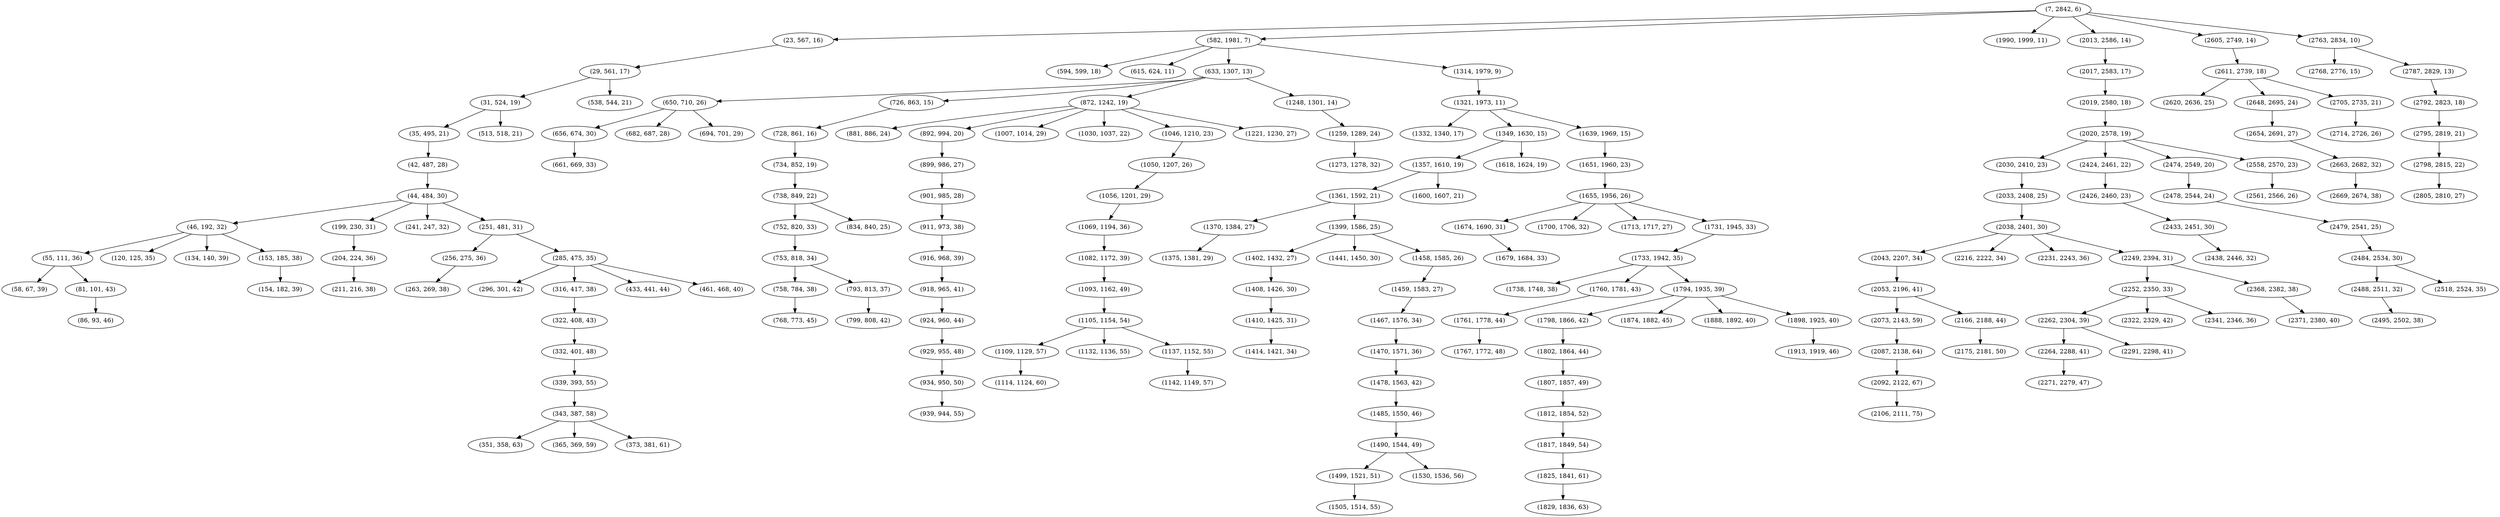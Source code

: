 digraph tree {
    "(7, 2842, 6)";
    "(23, 567, 16)";
    "(29, 561, 17)";
    "(31, 524, 19)";
    "(35, 495, 21)";
    "(42, 487, 28)";
    "(44, 484, 30)";
    "(46, 192, 32)";
    "(55, 111, 36)";
    "(58, 67, 39)";
    "(81, 101, 43)";
    "(86, 93, 46)";
    "(120, 125, 35)";
    "(134, 140, 39)";
    "(153, 185, 38)";
    "(154, 182, 39)";
    "(199, 230, 31)";
    "(204, 224, 36)";
    "(211, 216, 38)";
    "(241, 247, 32)";
    "(251, 481, 31)";
    "(256, 275, 36)";
    "(263, 269, 38)";
    "(285, 475, 35)";
    "(296, 301, 42)";
    "(316, 417, 38)";
    "(322, 408, 43)";
    "(332, 401, 48)";
    "(339, 393, 55)";
    "(343, 387, 58)";
    "(351, 358, 63)";
    "(365, 369, 59)";
    "(373, 381, 61)";
    "(433, 441, 44)";
    "(461, 468, 40)";
    "(513, 518, 21)";
    "(538, 544, 21)";
    "(582, 1981, 7)";
    "(594, 599, 18)";
    "(615, 624, 11)";
    "(633, 1307, 13)";
    "(650, 710, 26)";
    "(656, 674, 30)";
    "(661, 669, 33)";
    "(682, 687, 28)";
    "(694, 701, 29)";
    "(726, 863, 15)";
    "(728, 861, 16)";
    "(734, 852, 19)";
    "(738, 849, 22)";
    "(752, 820, 33)";
    "(753, 818, 34)";
    "(758, 784, 38)";
    "(768, 773, 45)";
    "(793, 813, 37)";
    "(799, 808, 42)";
    "(834, 840, 25)";
    "(872, 1242, 19)";
    "(881, 886, 24)";
    "(892, 994, 20)";
    "(899, 986, 27)";
    "(901, 985, 28)";
    "(911, 973, 38)";
    "(916, 968, 39)";
    "(918, 965, 41)";
    "(924, 960, 44)";
    "(929, 955, 48)";
    "(934, 950, 50)";
    "(939, 944, 55)";
    "(1007, 1014, 29)";
    "(1030, 1037, 22)";
    "(1046, 1210, 23)";
    "(1050, 1207, 26)";
    "(1056, 1201, 29)";
    "(1069, 1194, 36)";
    "(1082, 1172, 39)";
    "(1093, 1162, 49)";
    "(1105, 1154, 54)";
    "(1109, 1129, 57)";
    "(1114, 1124, 60)";
    "(1132, 1136, 55)";
    "(1137, 1152, 55)";
    "(1142, 1149, 57)";
    "(1221, 1230, 27)";
    "(1248, 1301, 14)";
    "(1259, 1289, 24)";
    "(1273, 1278, 32)";
    "(1314, 1979, 9)";
    "(1321, 1973, 11)";
    "(1332, 1340, 17)";
    "(1349, 1630, 15)";
    "(1357, 1610, 19)";
    "(1361, 1592, 21)";
    "(1370, 1384, 27)";
    "(1375, 1381, 29)";
    "(1399, 1586, 25)";
    "(1402, 1432, 27)";
    "(1408, 1426, 30)";
    "(1410, 1425, 31)";
    "(1414, 1421, 34)";
    "(1441, 1450, 30)";
    "(1458, 1585, 26)";
    "(1459, 1583, 27)";
    "(1467, 1576, 34)";
    "(1470, 1571, 36)";
    "(1478, 1563, 42)";
    "(1485, 1550, 46)";
    "(1490, 1544, 49)";
    "(1499, 1521, 51)";
    "(1505, 1514, 55)";
    "(1530, 1536, 56)";
    "(1600, 1607, 21)";
    "(1618, 1624, 19)";
    "(1639, 1969, 15)";
    "(1651, 1960, 23)";
    "(1655, 1956, 26)";
    "(1674, 1690, 31)";
    "(1679, 1684, 33)";
    "(1700, 1706, 32)";
    "(1713, 1717, 27)";
    "(1731, 1945, 33)";
    "(1733, 1942, 35)";
    "(1738, 1748, 38)";
    "(1760, 1781, 43)";
    "(1761, 1778, 44)";
    "(1767, 1772, 48)";
    "(1794, 1935, 39)";
    "(1798, 1866, 42)";
    "(1802, 1864, 44)";
    "(1807, 1857, 49)";
    "(1812, 1854, 52)";
    "(1817, 1849, 54)";
    "(1825, 1841, 61)";
    "(1829, 1836, 63)";
    "(1874, 1882, 45)";
    "(1888, 1892, 40)";
    "(1898, 1925, 40)";
    "(1913, 1919, 46)";
    "(1990, 1999, 11)";
    "(2013, 2586, 14)";
    "(2017, 2583, 17)";
    "(2019, 2580, 18)";
    "(2020, 2578, 19)";
    "(2030, 2410, 23)";
    "(2033, 2408, 25)";
    "(2038, 2401, 30)";
    "(2043, 2207, 34)";
    "(2053, 2196, 41)";
    "(2073, 2143, 59)";
    "(2087, 2138, 64)";
    "(2092, 2122, 67)";
    "(2106, 2111, 75)";
    "(2166, 2188, 44)";
    "(2175, 2181, 50)";
    "(2216, 2222, 34)";
    "(2231, 2243, 36)";
    "(2249, 2394, 31)";
    "(2252, 2350, 33)";
    "(2262, 2304, 39)";
    "(2264, 2288, 41)";
    "(2271, 2279, 47)";
    "(2291, 2298, 41)";
    "(2322, 2329, 42)";
    "(2341, 2346, 36)";
    "(2368, 2382, 38)";
    "(2371, 2380, 40)";
    "(2424, 2461, 22)";
    "(2426, 2460, 23)";
    "(2433, 2451, 30)";
    "(2438, 2446, 32)";
    "(2474, 2549, 20)";
    "(2478, 2544, 24)";
    "(2479, 2541, 25)";
    "(2484, 2534, 30)";
    "(2488, 2511, 32)";
    "(2495, 2502, 38)";
    "(2518, 2524, 35)";
    "(2558, 2570, 23)";
    "(2561, 2566, 26)";
    "(2605, 2749, 14)";
    "(2611, 2739, 18)";
    "(2620, 2636, 25)";
    "(2648, 2695, 24)";
    "(2654, 2691, 27)";
    "(2663, 2682, 32)";
    "(2669, 2674, 38)";
    "(2705, 2735, 21)";
    "(2714, 2726, 26)";
    "(2763, 2834, 10)";
    "(2768, 2776, 15)";
    "(2787, 2829, 13)";
    "(2792, 2823, 18)";
    "(2795, 2819, 21)";
    "(2798, 2815, 22)";
    "(2805, 2810, 27)";
    "(7, 2842, 6)" -> "(23, 567, 16)";
    "(7, 2842, 6)" -> "(582, 1981, 7)";
    "(7, 2842, 6)" -> "(1990, 1999, 11)";
    "(7, 2842, 6)" -> "(2013, 2586, 14)";
    "(7, 2842, 6)" -> "(2605, 2749, 14)";
    "(7, 2842, 6)" -> "(2763, 2834, 10)";
    "(23, 567, 16)" -> "(29, 561, 17)";
    "(29, 561, 17)" -> "(31, 524, 19)";
    "(29, 561, 17)" -> "(538, 544, 21)";
    "(31, 524, 19)" -> "(35, 495, 21)";
    "(31, 524, 19)" -> "(513, 518, 21)";
    "(35, 495, 21)" -> "(42, 487, 28)";
    "(42, 487, 28)" -> "(44, 484, 30)";
    "(44, 484, 30)" -> "(46, 192, 32)";
    "(44, 484, 30)" -> "(199, 230, 31)";
    "(44, 484, 30)" -> "(241, 247, 32)";
    "(44, 484, 30)" -> "(251, 481, 31)";
    "(46, 192, 32)" -> "(55, 111, 36)";
    "(46, 192, 32)" -> "(120, 125, 35)";
    "(46, 192, 32)" -> "(134, 140, 39)";
    "(46, 192, 32)" -> "(153, 185, 38)";
    "(55, 111, 36)" -> "(58, 67, 39)";
    "(55, 111, 36)" -> "(81, 101, 43)";
    "(81, 101, 43)" -> "(86, 93, 46)";
    "(153, 185, 38)" -> "(154, 182, 39)";
    "(199, 230, 31)" -> "(204, 224, 36)";
    "(204, 224, 36)" -> "(211, 216, 38)";
    "(251, 481, 31)" -> "(256, 275, 36)";
    "(251, 481, 31)" -> "(285, 475, 35)";
    "(256, 275, 36)" -> "(263, 269, 38)";
    "(285, 475, 35)" -> "(296, 301, 42)";
    "(285, 475, 35)" -> "(316, 417, 38)";
    "(285, 475, 35)" -> "(433, 441, 44)";
    "(285, 475, 35)" -> "(461, 468, 40)";
    "(316, 417, 38)" -> "(322, 408, 43)";
    "(322, 408, 43)" -> "(332, 401, 48)";
    "(332, 401, 48)" -> "(339, 393, 55)";
    "(339, 393, 55)" -> "(343, 387, 58)";
    "(343, 387, 58)" -> "(351, 358, 63)";
    "(343, 387, 58)" -> "(365, 369, 59)";
    "(343, 387, 58)" -> "(373, 381, 61)";
    "(582, 1981, 7)" -> "(594, 599, 18)";
    "(582, 1981, 7)" -> "(615, 624, 11)";
    "(582, 1981, 7)" -> "(633, 1307, 13)";
    "(582, 1981, 7)" -> "(1314, 1979, 9)";
    "(633, 1307, 13)" -> "(650, 710, 26)";
    "(633, 1307, 13)" -> "(726, 863, 15)";
    "(633, 1307, 13)" -> "(872, 1242, 19)";
    "(633, 1307, 13)" -> "(1248, 1301, 14)";
    "(650, 710, 26)" -> "(656, 674, 30)";
    "(650, 710, 26)" -> "(682, 687, 28)";
    "(650, 710, 26)" -> "(694, 701, 29)";
    "(656, 674, 30)" -> "(661, 669, 33)";
    "(726, 863, 15)" -> "(728, 861, 16)";
    "(728, 861, 16)" -> "(734, 852, 19)";
    "(734, 852, 19)" -> "(738, 849, 22)";
    "(738, 849, 22)" -> "(752, 820, 33)";
    "(738, 849, 22)" -> "(834, 840, 25)";
    "(752, 820, 33)" -> "(753, 818, 34)";
    "(753, 818, 34)" -> "(758, 784, 38)";
    "(753, 818, 34)" -> "(793, 813, 37)";
    "(758, 784, 38)" -> "(768, 773, 45)";
    "(793, 813, 37)" -> "(799, 808, 42)";
    "(872, 1242, 19)" -> "(881, 886, 24)";
    "(872, 1242, 19)" -> "(892, 994, 20)";
    "(872, 1242, 19)" -> "(1007, 1014, 29)";
    "(872, 1242, 19)" -> "(1030, 1037, 22)";
    "(872, 1242, 19)" -> "(1046, 1210, 23)";
    "(872, 1242, 19)" -> "(1221, 1230, 27)";
    "(892, 994, 20)" -> "(899, 986, 27)";
    "(899, 986, 27)" -> "(901, 985, 28)";
    "(901, 985, 28)" -> "(911, 973, 38)";
    "(911, 973, 38)" -> "(916, 968, 39)";
    "(916, 968, 39)" -> "(918, 965, 41)";
    "(918, 965, 41)" -> "(924, 960, 44)";
    "(924, 960, 44)" -> "(929, 955, 48)";
    "(929, 955, 48)" -> "(934, 950, 50)";
    "(934, 950, 50)" -> "(939, 944, 55)";
    "(1046, 1210, 23)" -> "(1050, 1207, 26)";
    "(1050, 1207, 26)" -> "(1056, 1201, 29)";
    "(1056, 1201, 29)" -> "(1069, 1194, 36)";
    "(1069, 1194, 36)" -> "(1082, 1172, 39)";
    "(1082, 1172, 39)" -> "(1093, 1162, 49)";
    "(1093, 1162, 49)" -> "(1105, 1154, 54)";
    "(1105, 1154, 54)" -> "(1109, 1129, 57)";
    "(1105, 1154, 54)" -> "(1132, 1136, 55)";
    "(1105, 1154, 54)" -> "(1137, 1152, 55)";
    "(1109, 1129, 57)" -> "(1114, 1124, 60)";
    "(1137, 1152, 55)" -> "(1142, 1149, 57)";
    "(1248, 1301, 14)" -> "(1259, 1289, 24)";
    "(1259, 1289, 24)" -> "(1273, 1278, 32)";
    "(1314, 1979, 9)" -> "(1321, 1973, 11)";
    "(1321, 1973, 11)" -> "(1332, 1340, 17)";
    "(1321, 1973, 11)" -> "(1349, 1630, 15)";
    "(1321, 1973, 11)" -> "(1639, 1969, 15)";
    "(1349, 1630, 15)" -> "(1357, 1610, 19)";
    "(1349, 1630, 15)" -> "(1618, 1624, 19)";
    "(1357, 1610, 19)" -> "(1361, 1592, 21)";
    "(1357, 1610, 19)" -> "(1600, 1607, 21)";
    "(1361, 1592, 21)" -> "(1370, 1384, 27)";
    "(1361, 1592, 21)" -> "(1399, 1586, 25)";
    "(1370, 1384, 27)" -> "(1375, 1381, 29)";
    "(1399, 1586, 25)" -> "(1402, 1432, 27)";
    "(1399, 1586, 25)" -> "(1441, 1450, 30)";
    "(1399, 1586, 25)" -> "(1458, 1585, 26)";
    "(1402, 1432, 27)" -> "(1408, 1426, 30)";
    "(1408, 1426, 30)" -> "(1410, 1425, 31)";
    "(1410, 1425, 31)" -> "(1414, 1421, 34)";
    "(1458, 1585, 26)" -> "(1459, 1583, 27)";
    "(1459, 1583, 27)" -> "(1467, 1576, 34)";
    "(1467, 1576, 34)" -> "(1470, 1571, 36)";
    "(1470, 1571, 36)" -> "(1478, 1563, 42)";
    "(1478, 1563, 42)" -> "(1485, 1550, 46)";
    "(1485, 1550, 46)" -> "(1490, 1544, 49)";
    "(1490, 1544, 49)" -> "(1499, 1521, 51)";
    "(1490, 1544, 49)" -> "(1530, 1536, 56)";
    "(1499, 1521, 51)" -> "(1505, 1514, 55)";
    "(1639, 1969, 15)" -> "(1651, 1960, 23)";
    "(1651, 1960, 23)" -> "(1655, 1956, 26)";
    "(1655, 1956, 26)" -> "(1674, 1690, 31)";
    "(1655, 1956, 26)" -> "(1700, 1706, 32)";
    "(1655, 1956, 26)" -> "(1713, 1717, 27)";
    "(1655, 1956, 26)" -> "(1731, 1945, 33)";
    "(1674, 1690, 31)" -> "(1679, 1684, 33)";
    "(1731, 1945, 33)" -> "(1733, 1942, 35)";
    "(1733, 1942, 35)" -> "(1738, 1748, 38)";
    "(1733, 1942, 35)" -> "(1760, 1781, 43)";
    "(1733, 1942, 35)" -> "(1794, 1935, 39)";
    "(1760, 1781, 43)" -> "(1761, 1778, 44)";
    "(1761, 1778, 44)" -> "(1767, 1772, 48)";
    "(1794, 1935, 39)" -> "(1798, 1866, 42)";
    "(1794, 1935, 39)" -> "(1874, 1882, 45)";
    "(1794, 1935, 39)" -> "(1888, 1892, 40)";
    "(1794, 1935, 39)" -> "(1898, 1925, 40)";
    "(1798, 1866, 42)" -> "(1802, 1864, 44)";
    "(1802, 1864, 44)" -> "(1807, 1857, 49)";
    "(1807, 1857, 49)" -> "(1812, 1854, 52)";
    "(1812, 1854, 52)" -> "(1817, 1849, 54)";
    "(1817, 1849, 54)" -> "(1825, 1841, 61)";
    "(1825, 1841, 61)" -> "(1829, 1836, 63)";
    "(1898, 1925, 40)" -> "(1913, 1919, 46)";
    "(2013, 2586, 14)" -> "(2017, 2583, 17)";
    "(2017, 2583, 17)" -> "(2019, 2580, 18)";
    "(2019, 2580, 18)" -> "(2020, 2578, 19)";
    "(2020, 2578, 19)" -> "(2030, 2410, 23)";
    "(2020, 2578, 19)" -> "(2424, 2461, 22)";
    "(2020, 2578, 19)" -> "(2474, 2549, 20)";
    "(2020, 2578, 19)" -> "(2558, 2570, 23)";
    "(2030, 2410, 23)" -> "(2033, 2408, 25)";
    "(2033, 2408, 25)" -> "(2038, 2401, 30)";
    "(2038, 2401, 30)" -> "(2043, 2207, 34)";
    "(2038, 2401, 30)" -> "(2216, 2222, 34)";
    "(2038, 2401, 30)" -> "(2231, 2243, 36)";
    "(2038, 2401, 30)" -> "(2249, 2394, 31)";
    "(2043, 2207, 34)" -> "(2053, 2196, 41)";
    "(2053, 2196, 41)" -> "(2073, 2143, 59)";
    "(2053, 2196, 41)" -> "(2166, 2188, 44)";
    "(2073, 2143, 59)" -> "(2087, 2138, 64)";
    "(2087, 2138, 64)" -> "(2092, 2122, 67)";
    "(2092, 2122, 67)" -> "(2106, 2111, 75)";
    "(2166, 2188, 44)" -> "(2175, 2181, 50)";
    "(2249, 2394, 31)" -> "(2252, 2350, 33)";
    "(2249, 2394, 31)" -> "(2368, 2382, 38)";
    "(2252, 2350, 33)" -> "(2262, 2304, 39)";
    "(2252, 2350, 33)" -> "(2322, 2329, 42)";
    "(2252, 2350, 33)" -> "(2341, 2346, 36)";
    "(2262, 2304, 39)" -> "(2264, 2288, 41)";
    "(2262, 2304, 39)" -> "(2291, 2298, 41)";
    "(2264, 2288, 41)" -> "(2271, 2279, 47)";
    "(2368, 2382, 38)" -> "(2371, 2380, 40)";
    "(2424, 2461, 22)" -> "(2426, 2460, 23)";
    "(2426, 2460, 23)" -> "(2433, 2451, 30)";
    "(2433, 2451, 30)" -> "(2438, 2446, 32)";
    "(2474, 2549, 20)" -> "(2478, 2544, 24)";
    "(2478, 2544, 24)" -> "(2479, 2541, 25)";
    "(2479, 2541, 25)" -> "(2484, 2534, 30)";
    "(2484, 2534, 30)" -> "(2488, 2511, 32)";
    "(2484, 2534, 30)" -> "(2518, 2524, 35)";
    "(2488, 2511, 32)" -> "(2495, 2502, 38)";
    "(2558, 2570, 23)" -> "(2561, 2566, 26)";
    "(2605, 2749, 14)" -> "(2611, 2739, 18)";
    "(2611, 2739, 18)" -> "(2620, 2636, 25)";
    "(2611, 2739, 18)" -> "(2648, 2695, 24)";
    "(2611, 2739, 18)" -> "(2705, 2735, 21)";
    "(2648, 2695, 24)" -> "(2654, 2691, 27)";
    "(2654, 2691, 27)" -> "(2663, 2682, 32)";
    "(2663, 2682, 32)" -> "(2669, 2674, 38)";
    "(2705, 2735, 21)" -> "(2714, 2726, 26)";
    "(2763, 2834, 10)" -> "(2768, 2776, 15)";
    "(2763, 2834, 10)" -> "(2787, 2829, 13)";
    "(2787, 2829, 13)" -> "(2792, 2823, 18)";
    "(2792, 2823, 18)" -> "(2795, 2819, 21)";
    "(2795, 2819, 21)" -> "(2798, 2815, 22)";
    "(2798, 2815, 22)" -> "(2805, 2810, 27)";
}

